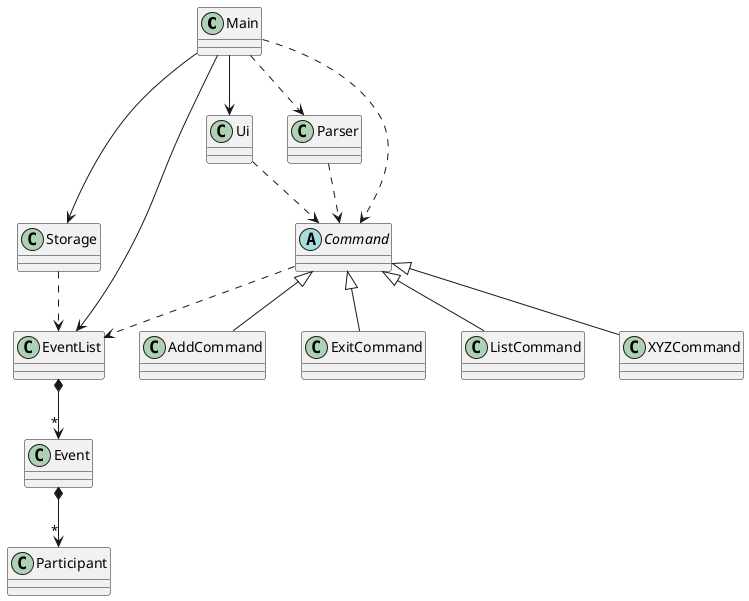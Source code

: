 @startuml
'https://plantuml.com/class-diagram

class Main {
}

Main --> Ui
Main --> Storage
Main --> EventList
Main ..> Parser
Main ..> Command

class Ui {
}

Ui ..> Command

class Parser {
}

Parser ..> Command

class Storage {
}

Storage ..> EventList

abstract class Command {
}

Command <|-- AddCommand
Command <|-- ExitCommand
Command <|-- ListCommand
Command <|-- XYZCommand

Command ..> EventList

class EventList {
}

EventList *--> "*" Event

Event *--> "*" Participant

@enduml